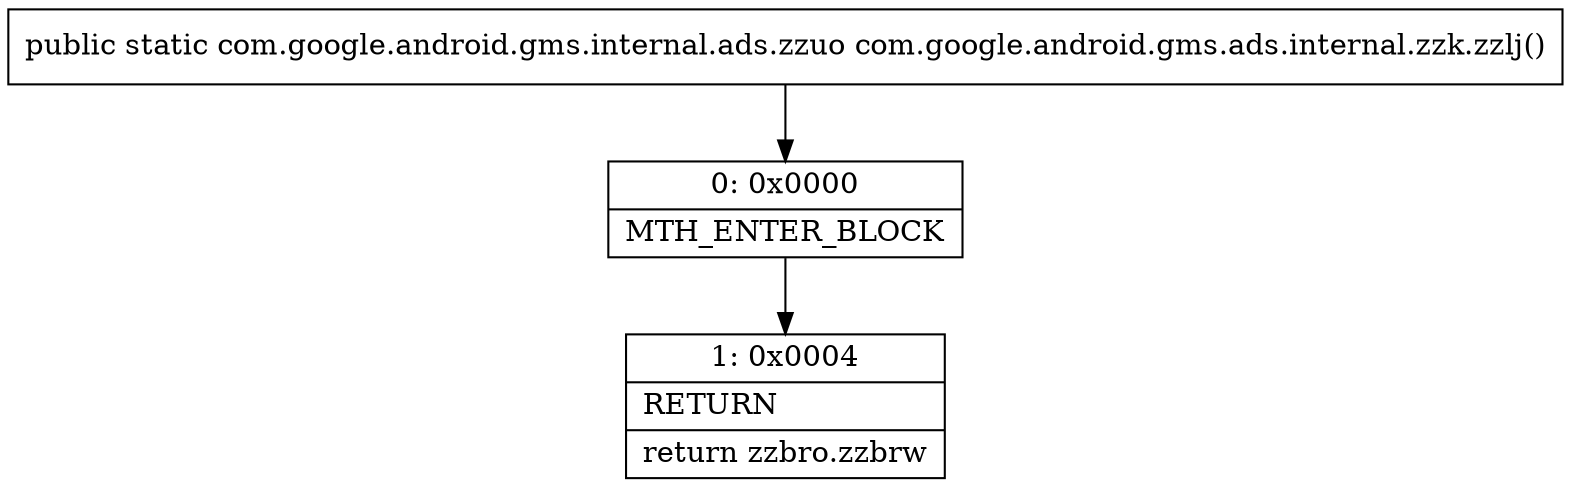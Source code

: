 digraph "CFG forcom.google.android.gms.ads.internal.zzk.zzlj()Lcom\/google\/android\/gms\/internal\/ads\/zzuo;" {
Node_0 [shape=record,label="{0\:\ 0x0000|MTH_ENTER_BLOCK\l}"];
Node_1 [shape=record,label="{1\:\ 0x0004|RETURN\l|return zzbro.zzbrw\l}"];
MethodNode[shape=record,label="{public static com.google.android.gms.internal.ads.zzuo com.google.android.gms.ads.internal.zzk.zzlj() }"];
MethodNode -> Node_0;
Node_0 -> Node_1;
}

